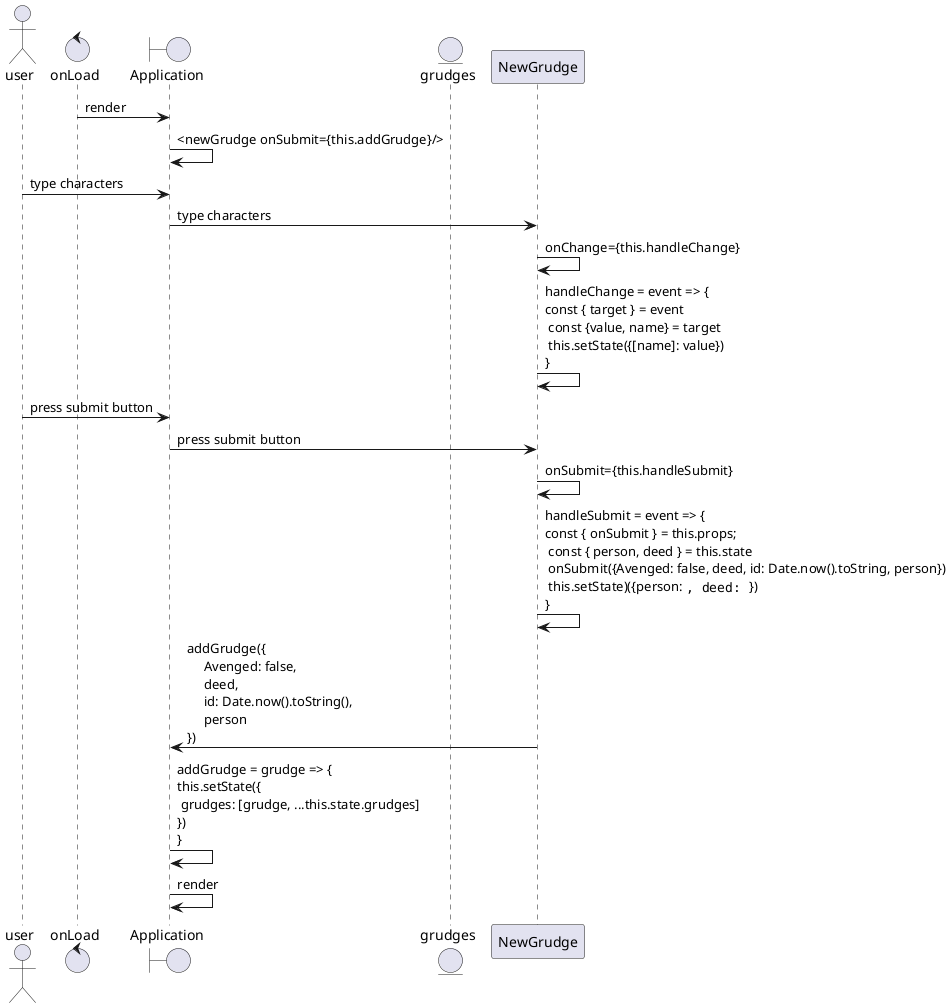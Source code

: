 @startuml devtools
actor user
control onLoad
boundary Application
entity grudges

onLoad -> Application : render
Application -> Application : <newGrudge onSubmit={this.addGrudge}/> 
user -> Application : type characters
Application -> NewGrudge : type characters
NewGrudge -> NewGrudge : onChange={this.handleChange}
NewGrudge -> NewGrudge : handleChange = event => { \nconst { target } = event \n const {value, name} = target \n this.setState({[name]: value}) \n}
user -> Application : press submit button
Application -> NewGrudge : press submit button
NewGrudge -> NewGrudge: onSubmit={this.handleSubmit}
NewGrudge -> NewGrudge: handleSubmit = event => { \nconst { onSubmit } = this.props; \n const { person, deed } = this.state \n onSubmit({Avenged: false, deed, id: Date.now().toString, person})\n this.setState)({person: "", deed: ""}) \n}
Application <- NewGrudge: addGrudge({\n     Avenged: false, \n     deed, \n     id: Date.now().toString(), \n     person\n})
Application -> Application: addGrudge = grudge => { \nthis.setState({\n grudges: [grudge, ...this.state.grudges] \n}) \n}
Application -> Application: render
@enduml